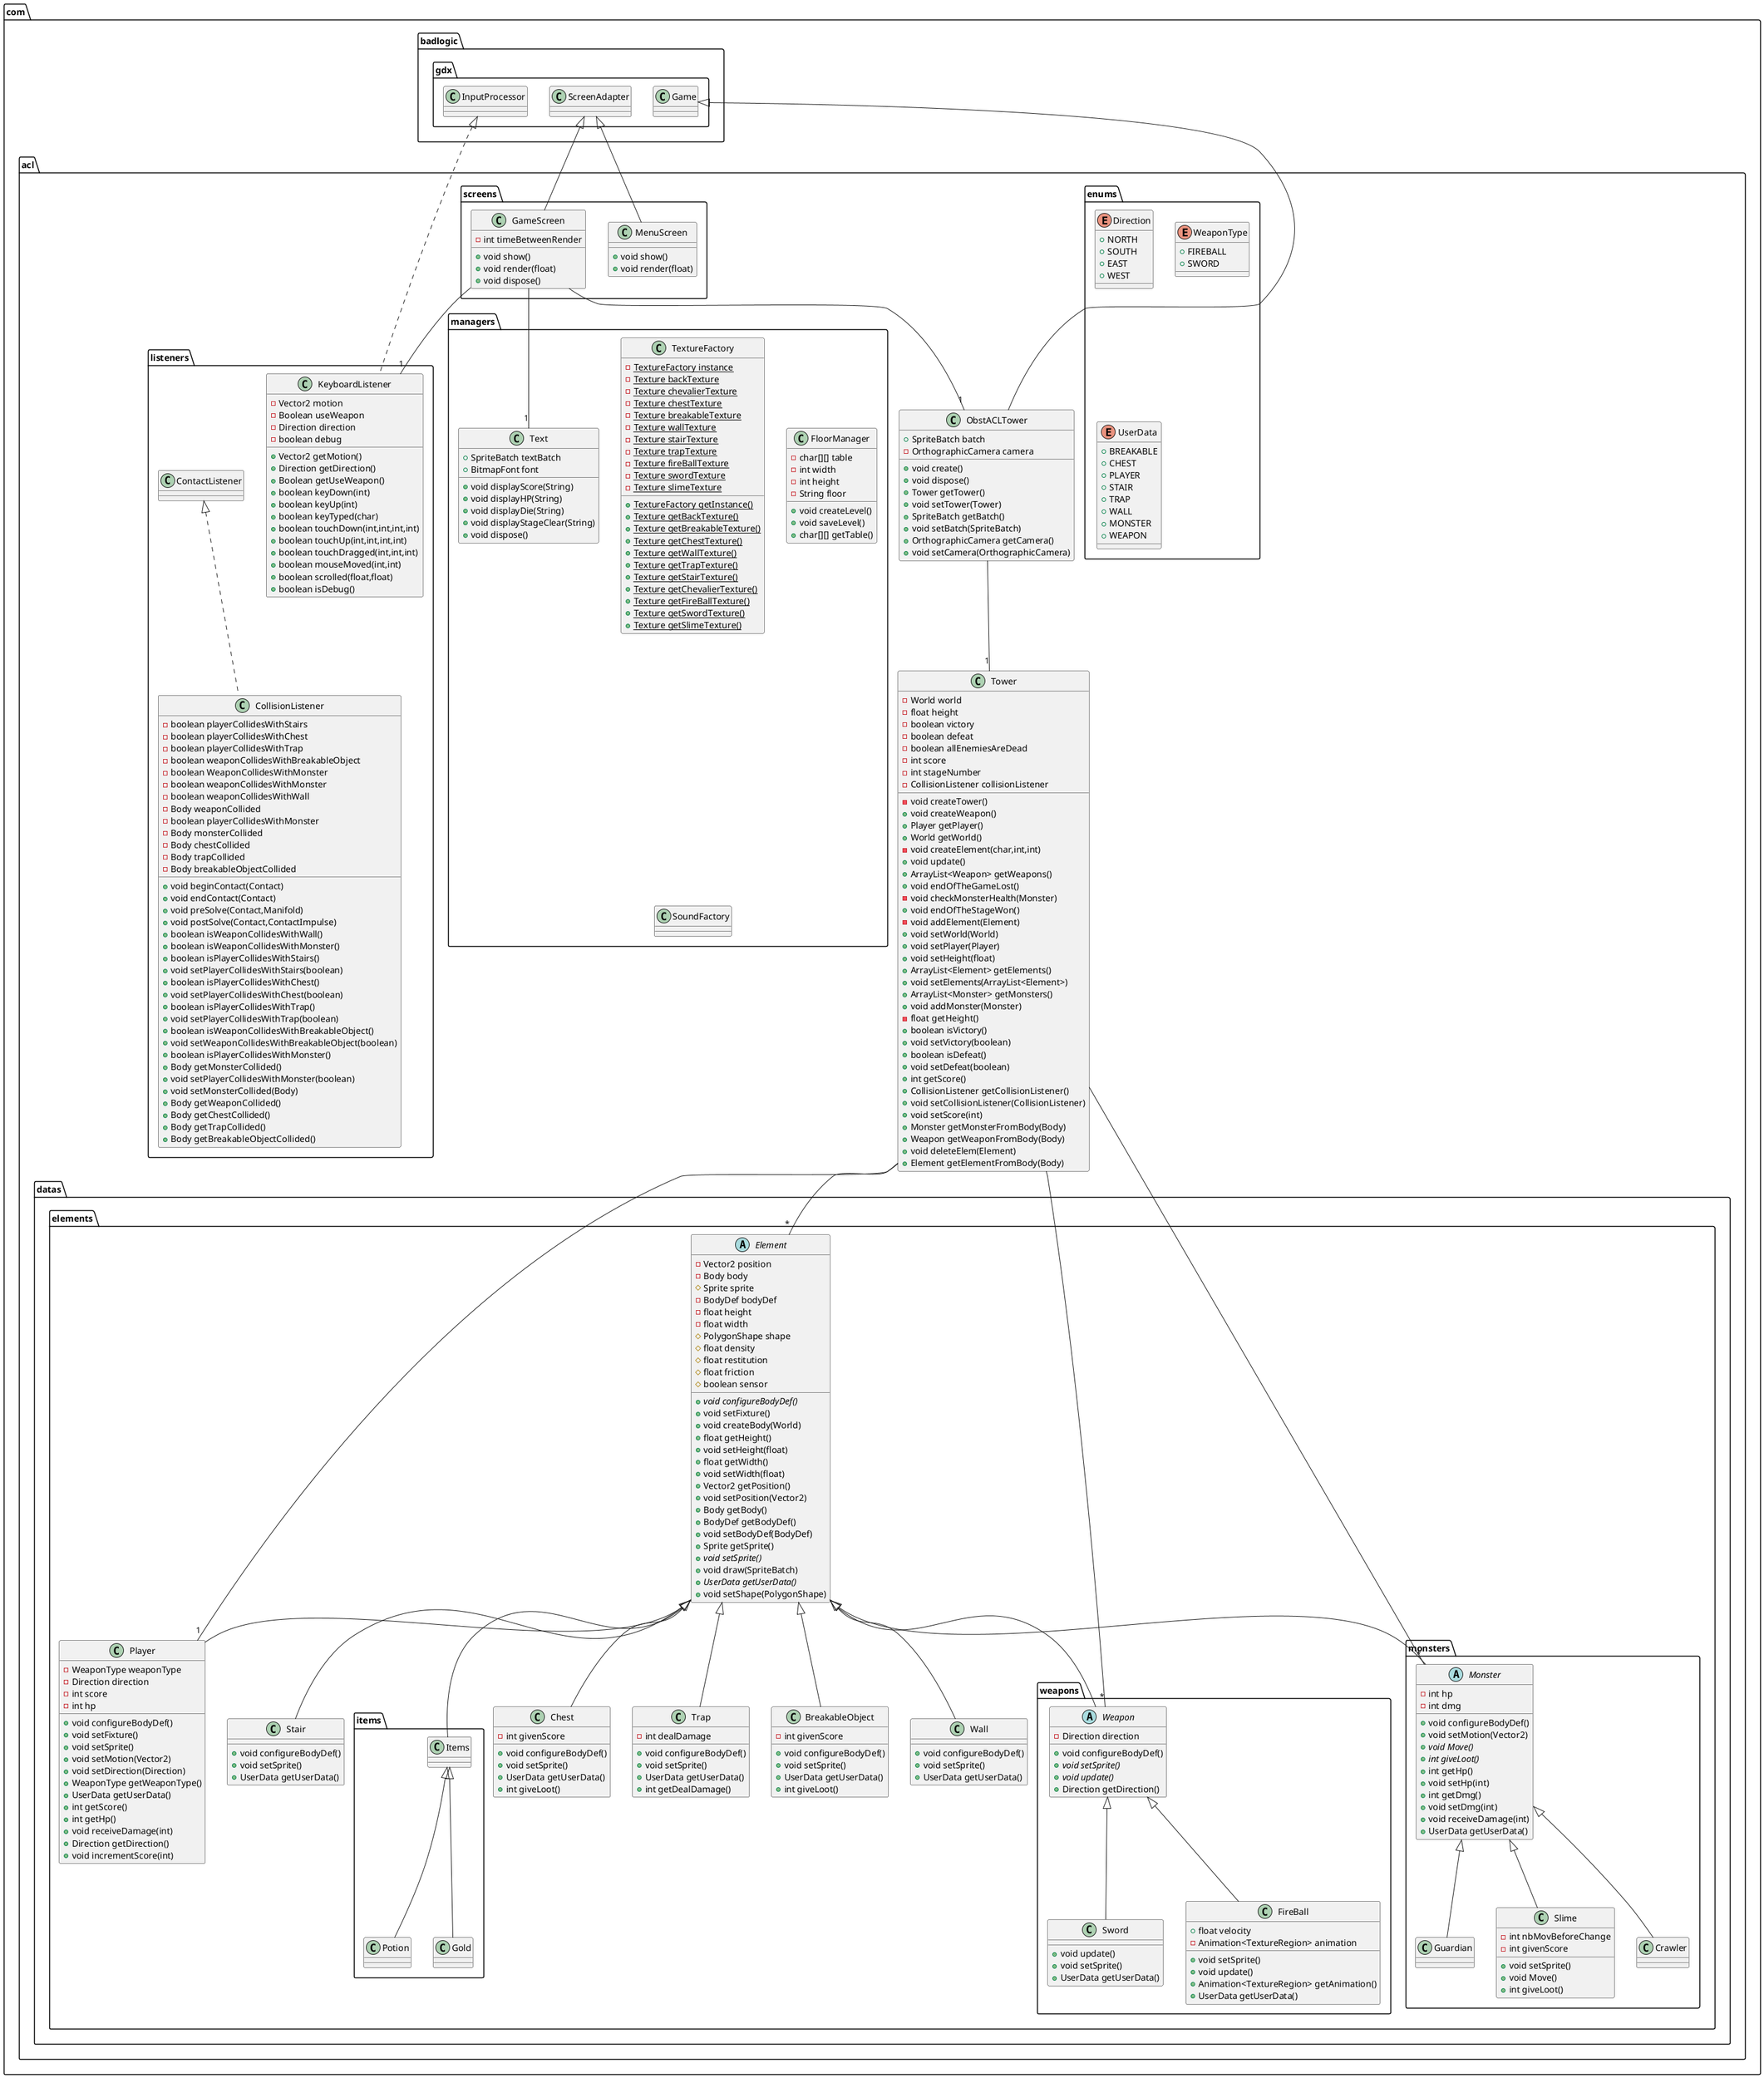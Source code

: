 @startuml
class com.acl.datas.elements.weapons.Sword {
+ void update()
+ void setSprite()
+ UserData getUserData()
}
enum com.acl.enums.Direction {
+  NORTH
+  SOUTH
+  EAST
+  WEST
}
class com.acl.datas.elements.Trap {
- int dealDamage
+ void configureBodyDef()
+ void setSprite()
+ UserData getUserData()
+ int getDealDamage()
}
enum com.acl.enums.WeaponType {
+  FIREBALL
+  SWORD
}
class com.acl.listeners.KeyboardListener {
- Vector2 motion
- Boolean useWeapon
- Direction direction
- boolean debug
+ Vector2 getMotion()
+ Direction getDirection()
+ Boolean getUseWeapon()
+ boolean keyDown(int)
+ boolean keyUp(int)
+ boolean keyTyped(char)
+ boolean touchDown(int,int,int,int)
+ boolean touchUp(int,int,int,int)
+ boolean touchDragged(int,int,int)
+ boolean mouseMoved(int,int)
+ boolean scrolled(float,float)
+ boolean isDebug()
}
class com.acl.screens.MenuScreen {
+ void show()
+ void render(float)
}
enum com.acl.enums.UserData {
+  BREAKABLE
+  CHEST
+  PLAYER
+  STAIR
+  TRAP
+  WALL
+  MONSTER
+  WEAPON
}
class com.acl.datas.elements.Stair {
+ void configureBodyDef()
+ void setSprite()
+ UserData getUserData()
}
abstract class com.acl.datas.elements.monsters.Monster {
- int hp
- int dmg
+ void configureBodyDef()
+ void setMotion(Vector2)
+ {abstract}void Move()
+ {abstract}int giveLoot()
+ int getHp()
+ void setHp(int)
+ int getDmg()
+ void setDmg(int)
+ void receiveDamage(int)
+ UserData getUserData()
}
abstract class com.acl.datas.elements.weapons.Weapon {
- Direction direction
+ void configureBodyDef()
+ {abstract}void setSprite()
+ {abstract}void update()
+ Direction getDirection()
}
class com.acl.Tower {
- World world
- float height
- boolean victory
- boolean defeat
- boolean allEnemiesAreDead
- int score
- int stageNumber
- CollisionListener collisionListener
- void createTower()
+ void createWeapon()
+ Player getPlayer()
+ World getWorld()
- void createElement(char,int,int)
+ void update()
+ ArrayList<Weapon> getWeapons()
+ void endOfTheGameLost()
- void checkMonsterHealth(Monster)
+ void endOfTheStageWon()
- void addElement(Element)
+ void setWorld(World)
+ void setPlayer(Player)
+ void setHeight(float)
+ ArrayList<Element> getElements()
+ void setElements(ArrayList<Element>)
+ ArrayList<Monster> getMonsters()
+ void addMonster(Monster)
- float getHeight()
+ boolean isVictory()
+ void setVictory(boolean)
+ boolean isDefeat()
+ void setDefeat(boolean)
+ int getScore()
+ CollisionListener getCollisionListener()
+ void setCollisionListener(CollisionListener)
+ void setScore(int)
+ Monster getMonsterFromBody(Body)
+ Weapon getWeaponFromBody(Body)
+ void deleteElem(Element)
+ Element getElementFromBody(Body)
}
class com.acl.listeners.CollisionListener {
- boolean playerCollidesWithStairs
- boolean playerCollidesWithChest
- boolean playerCollidesWithTrap
- boolean weaponCollidesWithBreakableObject
- boolean WeaponCollidesWithMonster
- boolean weaponCollidesWithMonster
- boolean weaponCollidesWithWall
- Body weaponCollided
- boolean playerCollidesWithMonster
- Body monsterCollided
- Body chestCollided
- Body trapCollided
- Body breakableObjectCollided
+ void beginContact(Contact)
+ void endContact(Contact)
+ void preSolve(Contact,Manifold)
+ void postSolve(Contact,ContactImpulse)
+ boolean isWeaponCollidesWithWall()
+ boolean isWeaponCollidesWithMonster()
+ boolean isPlayerCollidesWithStairs()
+ void setPlayerCollidesWithStairs(boolean)
+ boolean isPlayerCollidesWithChest()
+ void setPlayerCollidesWithChest(boolean)
+ boolean isPlayerCollidesWithTrap()
+ void setPlayerCollidesWithTrap(boolean)
+ boolean isWeaponCollidesWithBreakableObject()
+ void setWeaponCollidesWithBreakableObject(boolean)
+ boolean isPlayerCollidesWithMonster()
+ Body getMonsterCollided()
+ void setPlayerCollidesWithMonster(boolean)
+ void setMonsterCollided(Body)
+ Body getWeaponCollided()
+ Body getChestCollided()
+ Body getTrapCollided()
+ Body getBreakableObjectCollided()
}
class com.acl.managers.TextureFactory {
- {static} TextureFactory instance
- {static} Texture backTexture
- {static} Texture chevalierTexture
- {static} Texture chestTexture
- {static} Texture breakableTexture
- {static} Texture wallTexture
- {static} Texture stairTexture
- {static} Texture trapTexture
- {static} Texture fireBallTexture
- {static} Texture swordTexture
- {static} Texture slimeTexture
+ {static} TextureFactory getInstance()
+ {static} Texture getBackTexture()
+ {static} Texture getBreakableTexture()
+ {static} Texture getChestTexture()
+ {static} Texture getWallTexture()
+ {static} Texture getTrapTexture()
+ {static} Texture getStairTexture()
+ {static} Texture getChevalierTexture()
+ {static} Texture getFireBallTexture()
+ {static} Texture getSwordTexture()
+ {static} Texture getSlimeTexture()
}
class com.acl.managers.FloorManager {
- char[][] table
- int width
- int height
- String floor
+ void createLevel()
+ void saveLevel()
+ char[][] getTable()
}
class com.acl.datas.elements.Player {
- WeaponType weaponType
- Direction direction
- int score
- int hp
+ void configureBodyDef()
+ void setFixture()
+ void setSprite()
+ void setMotion(Vector2)
+ void setDirection(Direction)
+ WeaponType getWeaponType()
+ UserData getUserData()
+ int getScore()
+ int getHp()
+ void receiveDamage(int)
+ Direction getDirection()
+ void incrementScore(int)
}
class com.acl.ObstACLTower {
+ SpriteBatch batch
- OrthographicCamera camera
+ void create()
+ void dispose()
+ Tower getTower()
+ void setTower(Tower)
+ SpriteBatch getBatch()
+ void setBatch(SpriteBatch)
+ OrthographicCamera getCamera()
+ void setCamera(OrthographicCamera)
}
class com.acl.datas.elements.monsters.Slime {
- int nbMovBeforeChange
- int givenScore
+ void setSprite()
+ void Move()
+ int giveLoot()
}
class com.acl.datas.elements.monsters.Crawler {

}
class com.acl.datas.elements.monsters.Guardian {

}
class com.acl.datas.elements.BreakableObject {
- int givenScore
+ void configureBodyDef()
+ void setSprite()
+ UserData getUserData()
+ int giveLoot()
}
class com.acl.managers.Text {
+ SpriteBatch textBatch
+ BitmapFont font
+ void displayScore(String)
+ void displayHP(String)
+ void displayDie(String)
+ void displayStageClear(String)
+ void dispose()
}
class com.acl.datas.elements.weapons.FireBall {
+ float velocity
- Animation<TextureRegion> animation
+ void setSprite()
+ void update()
+ Animation<TextureRegion> getAnimation()
+ UserData getUserData()
}
class com.acl.screens.GameScreen {
- int timeBetweenRender
+ void show()
+ void render(float)
+ void dispose()
}
abstract class com.acl.datas.elements.Element {
- Vector2 position
- Body body
# Sprite sprite
- BodyDef bodyDef
- float height
- float width
# PolygonShape shape
# float density
# float restitution
# float friction
# boolean sensor
+ {abstract}void configureBodyDef()
+ void setFixture()
+ void createBody(World)
+ float getHeight()
+ void setHeight(float)
+ float getWidth()
+ void setWidth(float)
+ Vector2 getPosition()
+ void setPosition(Vector2)
+ Body getBody()
+ BodyDef getBodyDef()
+ void setBodyDef(BodyDef)
+ Sprite getSprite()
+ {abstract}void setSprite()
+ void draw(SpriteBatch)
+ {abstract}UserData getUserData()
+ void setShape(PolygonShape)
}
class com.acl.datas.elements.Wall {
+ void configureBodyDef()
+ void setSprite()
+ UserData getUserData()
}
class com.acl.datas.elements.Chest {
- int givenScore
+ void configureBodyDef()
+ void setSprite()
+ UserData getUserData()
+ int giveLoot()
}
class com.acl.datas.elements.items.Items {
}
class com.acl.datas.elements.items.Potion {
}
class com.acl.datas.elements.items.Gold {
}
class com.acl.managers.SoundFactory {
}


com.acl.datas.elements.weapons.Weapon <|-- com.acl.datas.elements.weapons.Sword
com.acl.datas.elements.Element <|-- com.acl.datas.elements.Trap
com.badlogic.gdx.InputProcessor <|.. com.acl.listeners.KeyboardListener
com.badlogic.gdx.ScreenAdapter <|-- com.acl.screens.MenuScreen
com.acl.datas.elements.Element <|-- com.acl.datas.elements.Stair
com.acl.datas.elements.Element <|-- com.acl.datas.elements.monsters.Monster
com.acl.datas.elements.Element <|-- com.acl.datas.elements.weapons.Weapon
com.acl.listeners.ContactListener <|.. com.acl.listeners.CollisionListener
com.acl.datas.elements.Element <|-- com.acl.datas.elements.Player
com.badlogic.gdx.Game <|-- com.acl.ObstACLTower
com.acl.datas.elements.monsters.Monster <|-- com.acl.datas.elements.monsters.Slime
com.acl.datas.elements.monsters.Monster <|-- com.acl.datas.elements.monsters.Crawler
com.acl.datas.elements.monsters.Monster <|-- com.acl.datas.elements.monsters.Guardian
com.acl.datas.elements.Element <|-- com.acl.datas.elements.BreakableObject
com.acl.datas.elements.weapons.Weapon <|-- com.acl.datas.elements.weapons.FireBall
com.badlogic.gdx.ScreenAdapter <|-- com.acl.screens.GameScreen
com.acl.datas.elements.Element <|-- com.acl.datas.elements.Wall
com.acl.datas.elements.Element <|-- com.acl.datas.elements.Chest
com.acl.datas.elements.Element <|-- com.acl.datas.elements.items.Items
com.acl.datas.elements.items.Items <|-- com.acl.datas.elements.items.Gold
com.acl.datas.elements.items.Items <|-- com.acl.datas.elements.items.Potion
com.acl.Tower -- "*" com.acl.datas.elements.Element
com.acl.Tower -- "*" com.acl.datas.elements.monsters.Monster
com.acl.Tower -- "*" com.acl.datas.elements.weapons.Weapon
com.acl.Tower -- "1" com.acl.datas.elements.Player
com.acl.screens.GameScreen -- "1" com.acl.ObstACLTower
com.acl.screens.GameScreen -- "1" com.acl.listeners.KeyboardListener
com.acl.screens.GameScreen -- "1" com.acl.managers.Text
com.acl.ObstACLTower -- "1" com.acl.Tower
@enduml